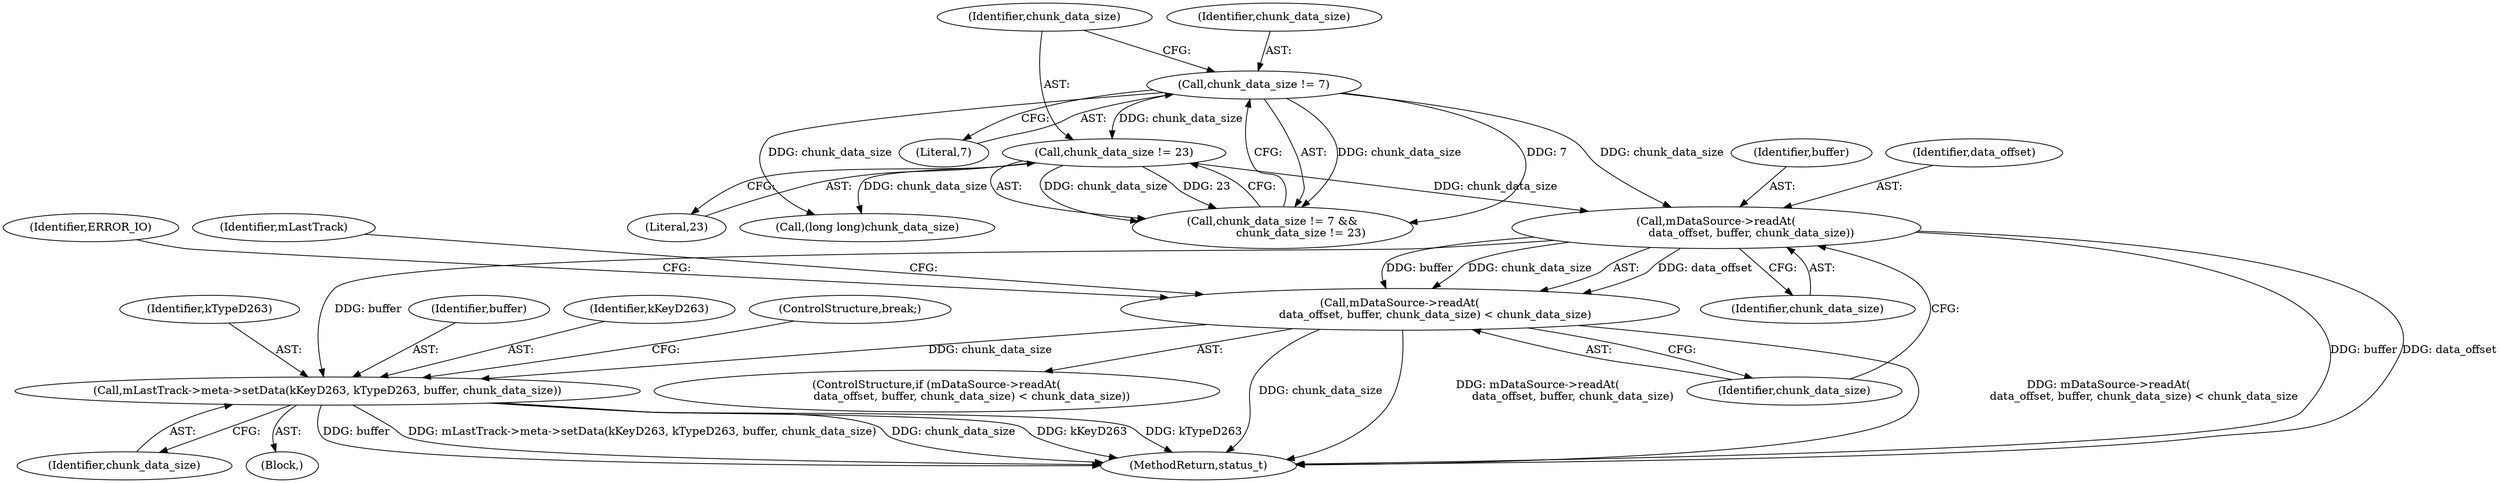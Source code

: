 digraph "0_Android_8a3a2f6ea7defe1a81bb32b3c9f3537f84749b9d@API" {
"1002945" [label="(Call,mDataSource->readAt(\n                    data_offset, buffer, chunk_data_size))"];
"1002929" [label="(Call,chunk_data_size != 7)"];
"1002932" [label="(Call,chunk_data_size != 23)"];
"1002944" [label="(Call,mDataSource->readAt(\n                    data_offset, buffer, chunk_data_size) < chunk_data_size)"];
"1002959" [label="(Call,mLastTrack->meta->setData(kKeyD263, kTypeD263, buffer, chunk_data_size))"];
"1002930" [label="(Identifier,chunk_data_size)"];
"1002948" [label="(Identifier,chunk_data_size)"];
"1002943" [label="(ControlStructure,if (mDataSource->readAt(\n                    data_offset, buffer, chunk_data_size) < chunk_data_size))"];
"1002959" [label="(Call,mLastTrack->meta->setData(kKeyD263, kTypeD263, buffer, chunk_data_size))"];
"1002921" [label="(Block,)"];
"1002947" [label="(Identifier,buffer)"];
"1002931" [label="(Literal,7)"];
"1002961" [label="(Identifier,kTypeD263)"];
"1002929" [label="(Call,chunk_data_size != 7)"];
"1002932" [label="(Call,chunk_data_size != 23)"];
"1002944" [label="(Call,mDataSource->readAt(\n                    data_offset, buffer, chunk_data_size) < chunk_data_size)"];
"1002949" [label="(Identifier,chunk_data_size)"];
"1003923" [label="(MethodReturn,status_t)"];
"1002952" [label="(Identifier,ERROR_IO)"];
"1002938" [label="(Call,(long long)chunk_data_size)"];
"1002963" [label="(Identifier,chunk_data_size)"];
"1002962" [label="(Identifier,buffer)"];
"1002946" [label="(Identifier,data_offset)"];
"1002960" [label="(Identifier,kKeyD263)"];
"1002964" [label="(ControlStructure,break;)"];
"1002945" [label="(Call,mDataSource->readAt(\n                    data_offset, buffer, chunk_data_size))"];
"1002955" [label="(Identifier,mLastTrack)"];
"1002933" [label="(Identifier,chunk_data_size)"];
"1002934" [label="(Literal,23)"];
"1002928" [label="(Call,chunk_data_size != 7 &&\n                chunk_data_size != 23)"];
"1002945" -> "1002944"  [label="AST: "];
"1002945" -> "1002948"  [label="CFG: "];
"1002946" -> "1002945"  [label="AST: "];
"1002947" -> "1002945"  [label="AST: "];
"1002948" -> "1002945"  [label="AST: "];
"1002949" -> "1002945"  [label="CFG: "];
"1002945" -> "1003923"  [label="DDG: buffer"];
"1002945" -> "1003923"  [label="DDG: data_offset"];
"1002945" -> "1002944"  [label="DDG: data_offset"];
"1002945" -> "1002944"  [label="DDG: buffer"];
"1002945" -> "1002944"  [label="DDG: chunk_data_size"];
"1002929" -> "1002945"  [label="DDG: chunk_data_size"];
"1002932" -> "1002945"  [label="DDG: chunk_data_size"];
"1002945" -> "1002959"  [label="DDG: buffer"];
"1002929" -> "1002928"  [label="AST: "];
"1002929" -> "1002931"  [label="CFG: "];
"1002930" -> "1002929"  [label="AST: "];
"1002931" -> "1002929"  [label="AST: "];
"1002933" -> "1002929"  [label="CFG: "];
"1002928" -> "1002929"  [label="CFG: "];
"1002929" -> "1002928"  [label="DDG: chunk_data_size"];
"1002929" -> "1002928"  [label="DDG: 7"];
"1002929" -> "1002932"  [label="DDG: chunk_data_size"];
"1002929" -> "1002938"  [label="DDG: chunk_data_size"];
"1002932" -> "1002928"  [label="AST: "];
"1002932" -> "1002934"  [label="CFG: "];
"1002933" -> "1002932"  [label="AST: "];
"1002934" -> "1002932"  [label="AST: "];
"1002928" -> "1002932"  [label="CFG: "];
"1002932" -> "1002928"  [label="DDG: chunk_data_size"];
"1002932" -> "1002928"  [label="DDG: 23"];
"1002932" -> "1002938"  [label="DDG: chunk_data_size"];
"1002944" -> "1002943"  [label="AST: "];
"1002944" -> "1002949"  [label="CFG: "];
"1002949" -> "1002944"  [label="AST: "];
"1002952" -> "1002944"  [label="CFG: "];
"1002955" -> "1002944"  [label="CFG: "];
"1002944" -> "1003923"  [label="DDG: chunk_data_size"];
"1002944" -> "1003923"  [label="DDG: mDataSource->readAt(\n                    data_offset, buffer, chunk_data_size)"];
"1002944" -> "1003923"  [label="DDG: mDataSource->readAt(\n                    data_offset, buffer, chunk_data_size) < chunk_data_size"];
"1002944" -> "1002959"  [label="DDG: chunk_data_size"];
"1002959" -> "1002921"  [label="AST: "];
"1002959" -> "1002963"  [label="CFG: "];
"1002960" -> "1002959"  [label="AST: "];
"1002961" -> "1002959"  [label="AST: "];
"1002962" -> "1002959"  [label="AST: "];
"1002963" -> "1002959"  [label="AST: "];
"1002964" -> "1002959"  [label="CFG: "];
"1002959" -> "1003923"  [label="DDG: kKeyD263"];
"1002959" -> "1003923"  [label="DDG: kTypeD263"];
"1002959" -> "1003923"  [label="DDG: buffer"];
"1002959" -> "1003923"  [label="DDG: mLastTrack->meta->setData(kKeyD263, kTypeD263, buffer, chunk_data_size)"];
"1002959" -> "1003923"  [label="DDG: chunk_data_size"];
}
